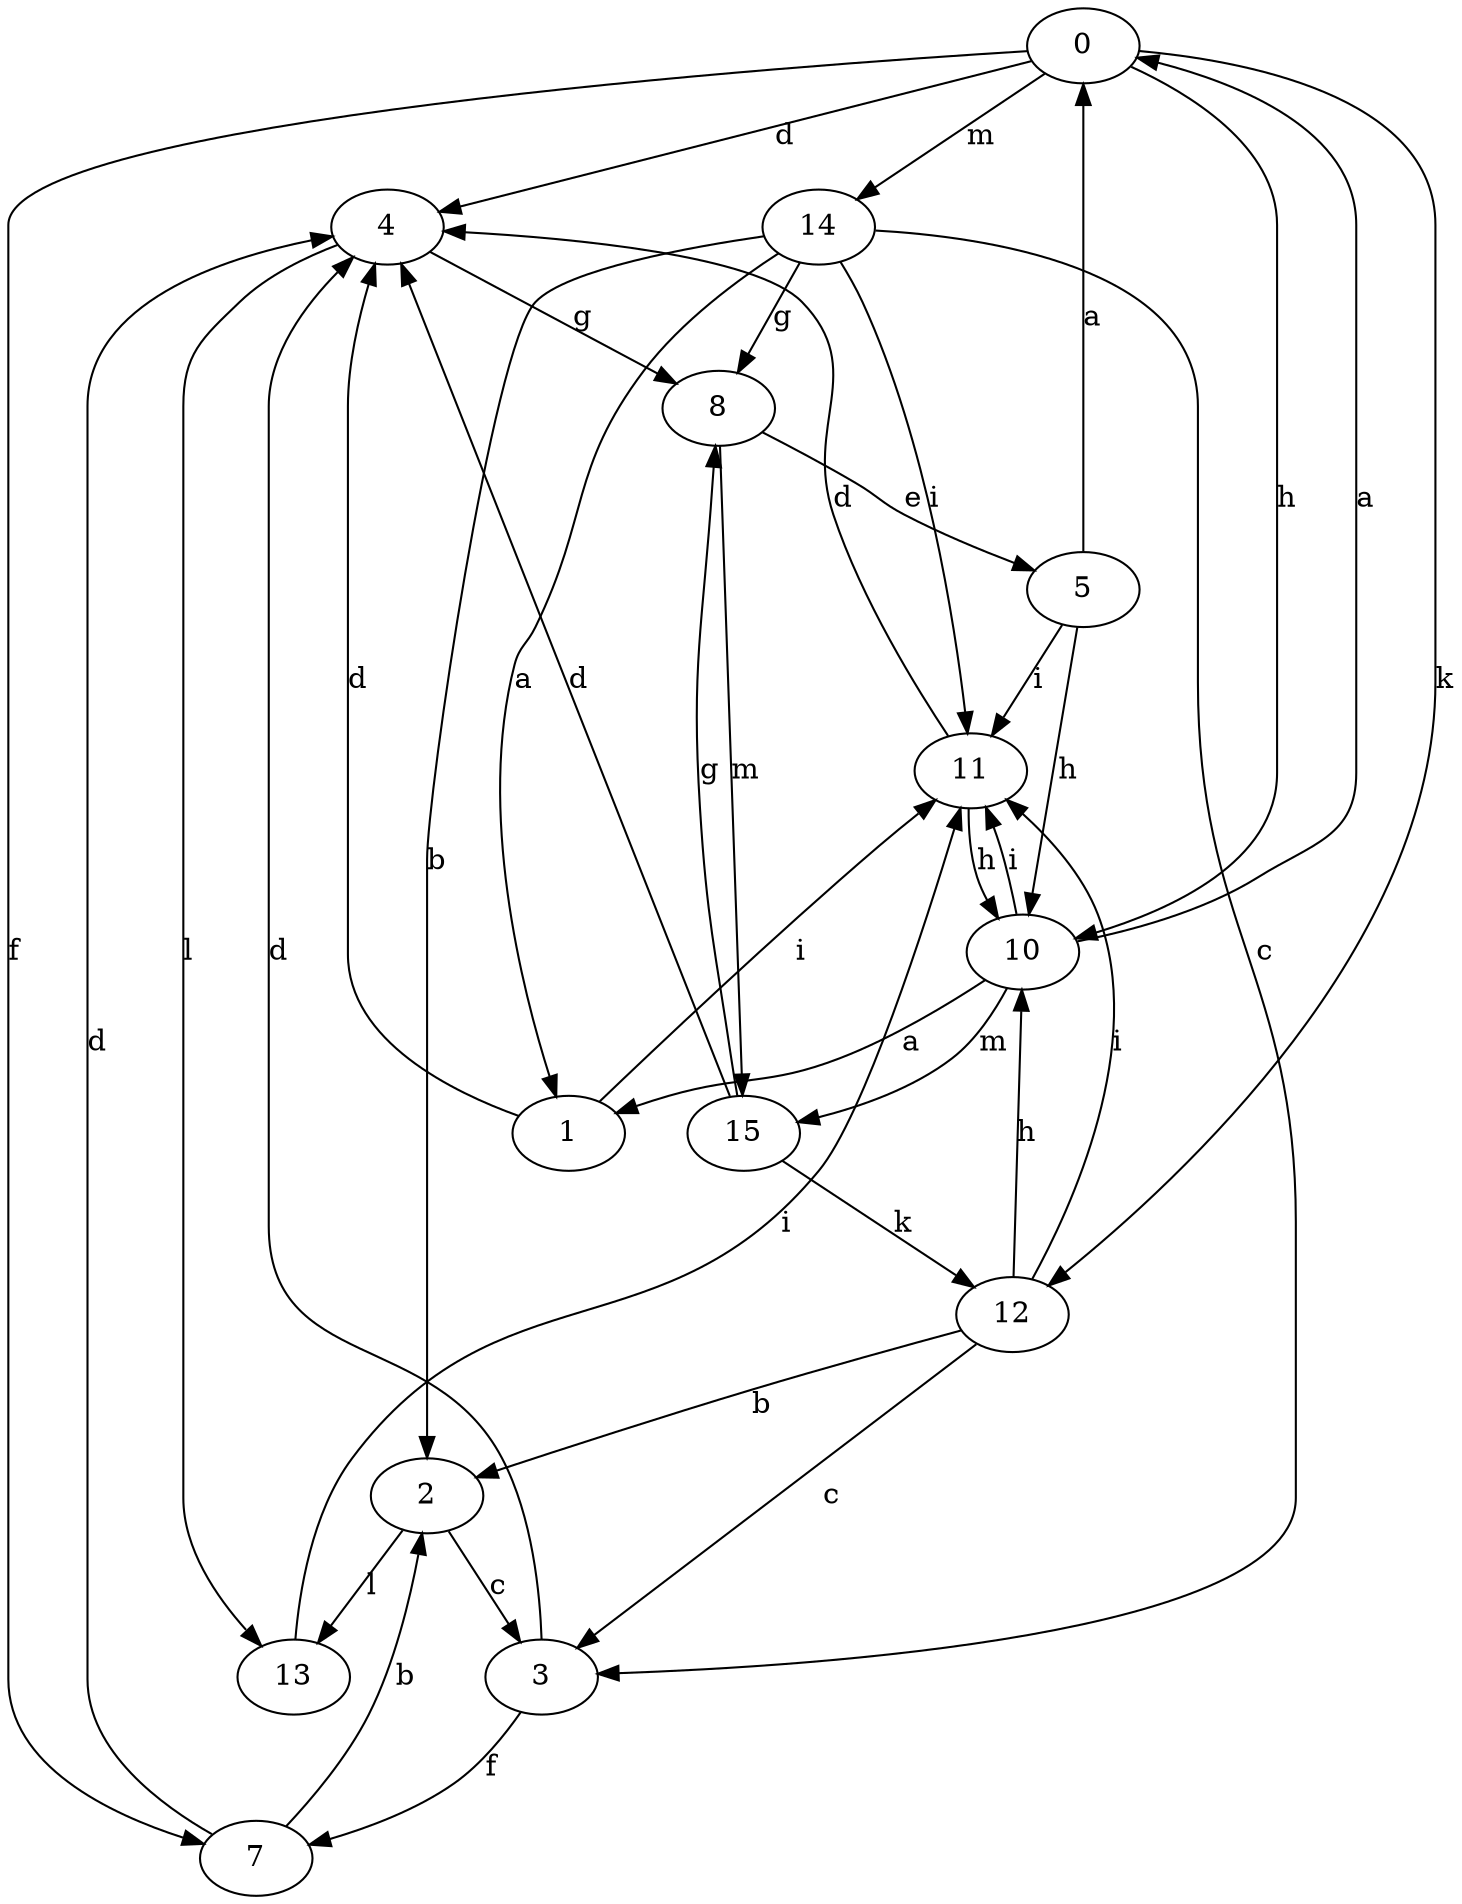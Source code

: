 strict digraph  {
0;
1;
2;
3;
4;
5;
7;
8;
10;
11;
12;
13;
14;
15;
0 -> 4  [label=d];
0 -> 7  [label=f];
0 -> 10  [label=h];
0 -> 12  [label=k];
0 -> 14  [label=m];
1 -> 4  [label=d];
1 -> 11  [label=i];
2 -> 3  [label=c];
2 -> 13  [label=l];
3 -> 4  [label=d];
3 -> 7  [label=f];
4 -> 8  [label=g];
4 -> 13  [label=l];
5 -> 0  [label=a];
5 -> 10  [label=h];
5 -> 11  [label=i];
7 -> 2  [label=b];
7 -> 4  [label=d];
8 -> 5  [label=e];
8 -> 15  [label=m];
10 -> 0  [label=a];
10 -> 1  [label=a];
10 -> 11  [label=i];
10 -> 15  [label=m];
11 -> 4  [label=d];
11 -> 10  [label=h];
12 -> 2  [label=b];
12 -> 3  [label=c];
12 -> 10  [label=h];
12 -> 11  [label=i];
13 -> 11  [label=i];
14 -> 1  [label=a];
14 -> 2  [label=b];
14 -> 3  [label=c];
14 -> 8  [label=g];
14 -> 11  [label=i];
15 -> 4  [label=d];
15 -> 8  [label=g];
15 -> 12  [label=k];
}
